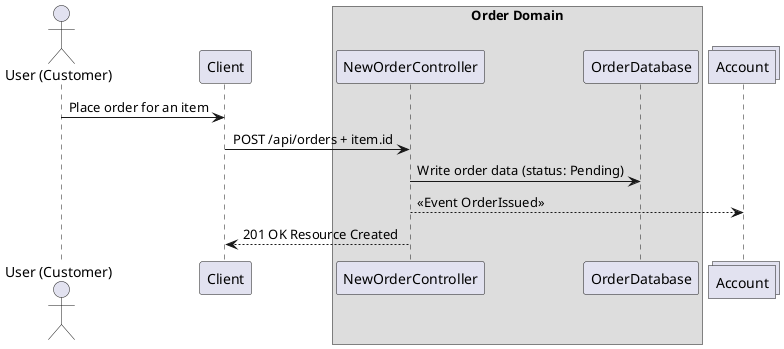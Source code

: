 @startuml [Sequence] Issue Order


actor "User (Customer)" as User
participant Client as Client

box "Order Domain"
participant NewOrderController
participant OrderDatabase
end box

collections Account as Account

User -> Client: Place order for an item
Client -> NewOrderController: POST /api/orders + item.id
NewOrderController -> OrderDatabase: Write order data (status: Pending)
NewOrderController ---> Account: << Event OrderIssued >>
NewOrderController --> Client: 201 OK Resource Created


@enduml